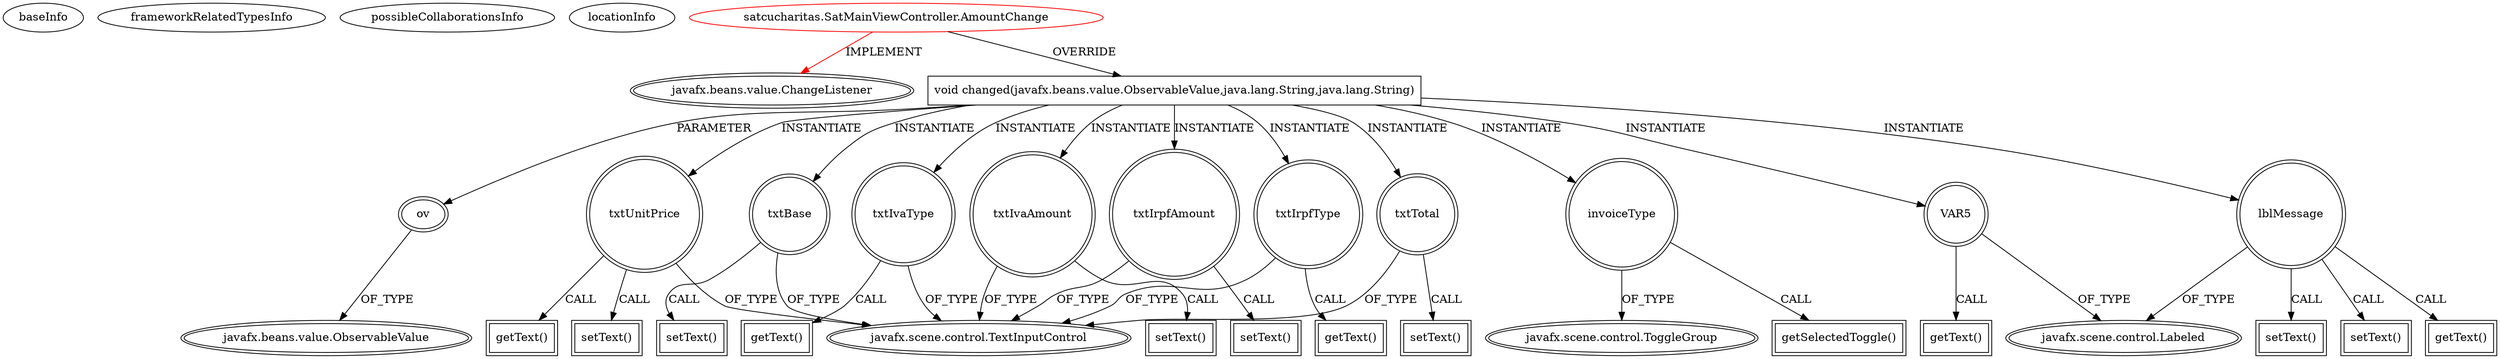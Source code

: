 digraph {
baseInfo[graphId=1859,category="extension_graph",isAnonymous=false,possibleRelation=false]
frameworkRelatedTypesInfo[0="javafx.beans.value.ChangeListener"]
possibleCollaborationsInfo[]
locationInfo[projectName="amr390-SAT",filePath="/amr390-SAT/SAT-master/src/satcucharitas/SatMainViewController.java",contextSignature="AmountChange",graphId="1859"]
0[label="satcucharitas.SatMainViewController.AmountChange",vertexType="ROOT_CLIENT_CLASS_DECLARATION",isFrameworkType=false,color=red]
1[label="javafx.beans.value.ChangeListener",vertexType="FRAMEWORK_INTERFACE_TYPE",isFrameworkType=true,peripheries=2]
2[label="void changed(javafx.beans.value.ObservableValue,java.lang.String,java.lang.String)",vertexType="OVERRIDING_METHOD_DECLARATION",isFrameworkType=false,shape=box]
3[label="ov",vertexType="PARAMETER_DECLARATION",isFrameworkType=true,peripheries=2]
4[label="javafx.beans.value.ObservableValue",vertexType="FRAMEWORK_INTERFACE_TYPE",isFrameworkType=true,peripheries=2]
5[label="txtUnitPrice",vertexType="VARIABLE_EXPRESION",isFrameworkType=true,peripheries=2,shape=circle]
7[label="javafx.scene.control.TextInputControl",vertexType="FRAMEWORK_CLASS_TYPE",isFrameworkType=true,peripheries=2]
6[label="getText()",vertexType="INSIDE_CALL",isFrameworkType=true,peripheries=2,shape=box]
9[label="setText()",vertexType="INSIDE_CALL",isFrameworkType=true,peripheries=2,shape=box]
10[label="txtBase",vertexType="VARIABLE_EXPRESION",isFrameworkType=true,peripheries=2,shape=circle]
11[label="setText()",vertexType="INSIDE_CALL",isFrameworkType=true,peripheries=2,shape=box]
13[label="txtIvaType",vertexType="VARIABLE_EXPRESION",isFrameworkType=true,peripheries=2,shape=circle]
14[label="getText()",vertexType="INSIDE_CALL",isFrameworkType=true,peripheries=2,shape=box]
16[label="txtIvaAmount",vertexType="VARIABLE_EXPRESION",isFrameworkType=true,peripheries=2,shape=circle]
17[label="setText()",vertexType="INSIDE_CALL",isFrameworkType=true,peripheries=2,shape=box]
19[label="VAR5",vertexType="VARIABLE_EXPRESION",isFrameworkType=true,peripheries=2,shape=circle]
21[label="javafx.scene.control.Labeled",vertexType="FRAMEWORK_CLASS_TYPE",isFrameworkType=true,peripheries=2]
20[label="getText()",vertexType="INSIDE_CALL",isFrameworkType=true,peripheries=2,shape=box]
22[label="invoiceType",vertexType="VARIABLE_EXPRESION",isFrameworkType=true,peripheries=2,shape=circle]
24[label="javafx.scene.control.ToggleGroup",vertexType="FRAMEWORK_CLASS_TYPE",isFrameworkType=true,peripheries=2]
23[label="getSelectedToggle()",vertexType="INSIDE_CALL",isFrameworkType=true,peripheries=2,shape=box]
25[label="txtIrpfType",vertexType="VARIABLE_EXPRESION",isFrameworkType=true,peripheries=2,shape=circle]
26[label="getText()",vertexType="INSIDE_CALL",isFrameworkType=true,peripheries=2,shape=box]
28[label="txtIrpfAmount",vertexType="VARIABLE_EXPRESION",isFrameworkType=true,peripheries=2,shape=circle]
29[label="setText()",vertexType="INSIDE_CALL",isFrameworkType=true,peripheries=2,shape=box]
31[label="txtTotal",vertexType="VARIABLE_EXPRESION",isFrameworkType=true,peripheries=2,shape=circle]
32[label="setText()",vertexType="INSIDE_CALL",isFrameworkType=true,peripheries=2,shape=box]
34[label="lblMessage",vertexType="VARIABLE_EXPRESION",isFrameworkType=true,peripheries=2,shape=circle]
35[label="setText()",vertexType="INSIDE_CALL",isFrameworkType=true,peripheries=2,shape=box]
38[label="setText()",vertexType="INSIDE_CALL",isFrameworkType=true,peripheries=2,shape=box]
40[label="getText()",vertexType="INSIDE_CALL",isFrameworkType=true,peripheries=2,shape=box]
0->1[label="IMPLEMENT",color=red]
0->2[label="OVERRIDE"]
3->4[label="OF_TYPE"]
2->3[label="PARAMETER"]
2->5[label="INSTANTIATE"]
5->7[label="OF_TYPE"]
5->6[label="CALL"]
5->9[label="CALL"]
2->10[label="INSTANTIATE"]
10->7[label="OF_TYPE"]
10->11[label="CALL"]
2->13[label="INSTANTIATE"]
13->7[label="OF_TYPE"]
13->14[label="CALL"]
2->16[label="INSTANTIATE"]
16->7[label="OF_TYPE"]
16->17[label="CALL"]
2->19[label="INSTANTIATE"]
19->21[label="OF_TYPE"]
19->20[label="CALL"]
2->22[label="INSTANTIATE"]
22->24[label="OF_TYPE"]
22->23[label="CALL"]
2->25[label="INSTANTIATE"]
25->7[label="OF_TYPE"]
25->26[label="CALL"]
2->28[label="INSTANTIATE"]
28->7[label="OF_TYPE"]
28->29[label="CALL"]
2->31[label="INSTANTIATE"]
31->7[label="OF_TYPE"]
31->32[label="CALL"]
2->34[label="INSTANTIATE"]
34->21[label="OF_TYPE"]
34->35[label="CALL"]
34->38[label="CALL"]
34->40[label="CALL"]
}
